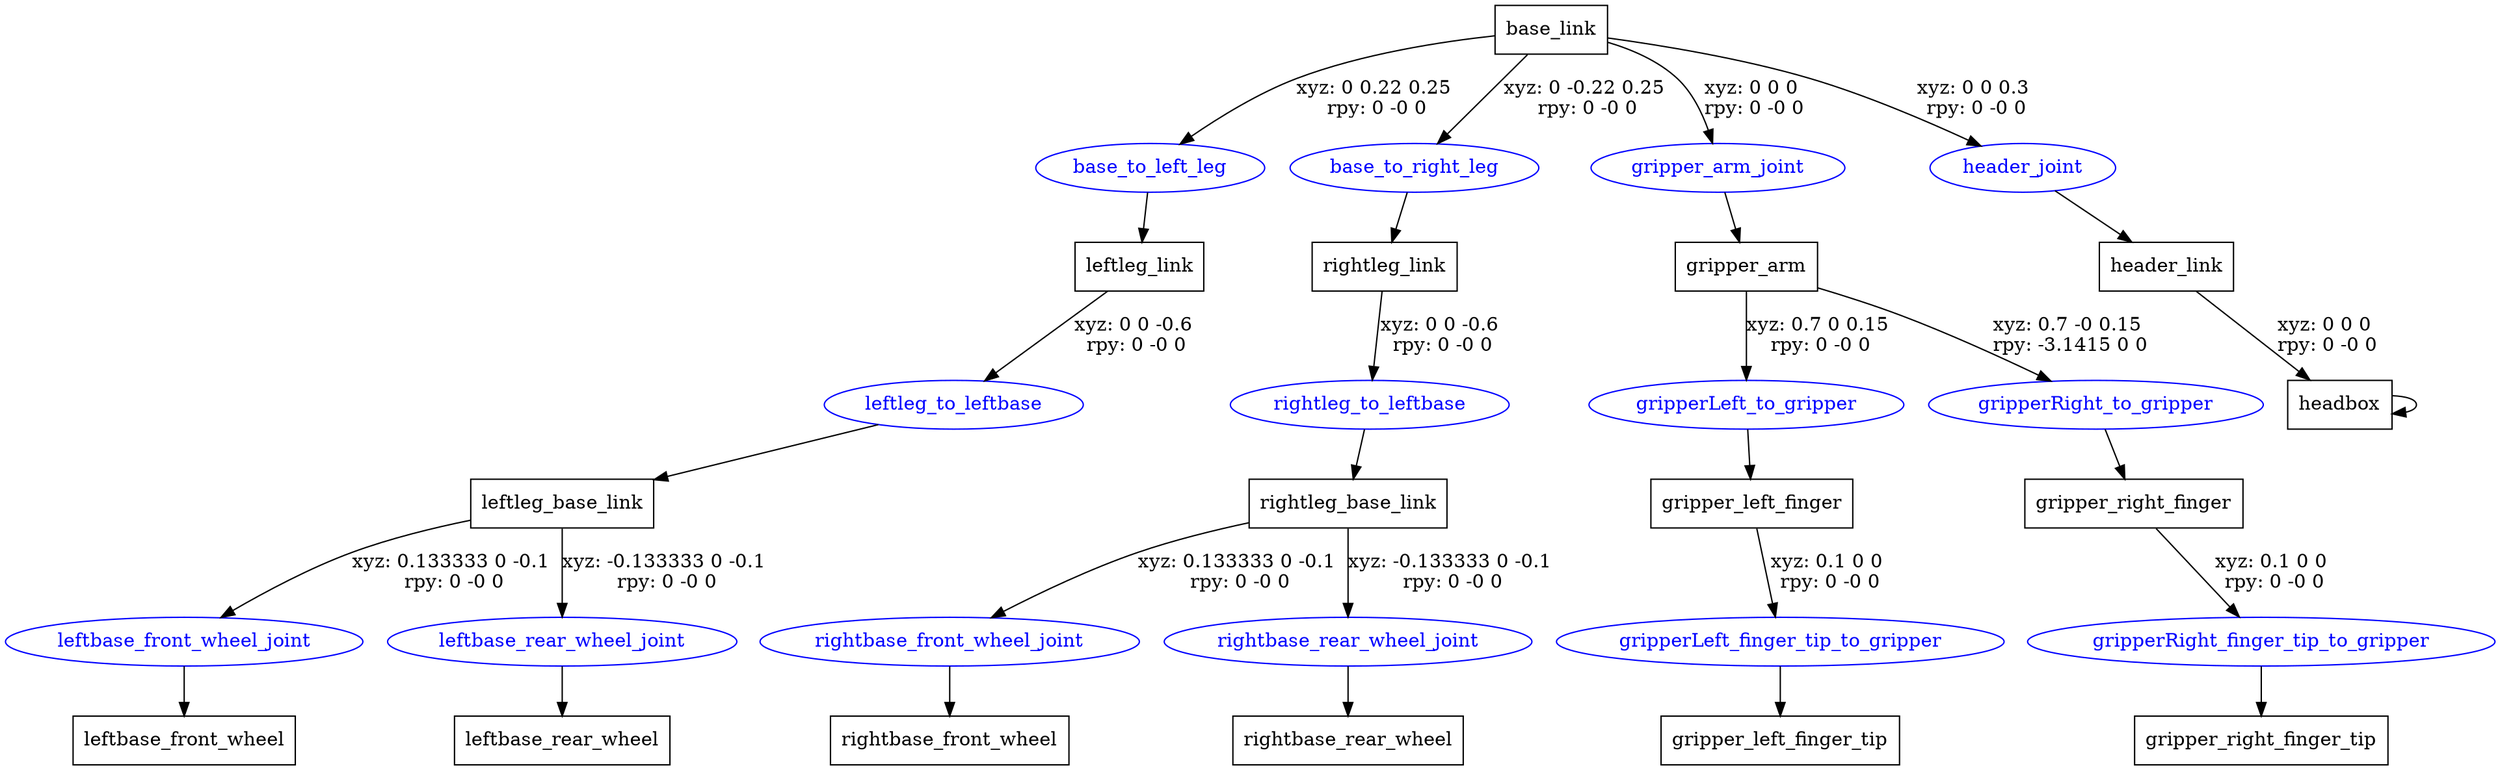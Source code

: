 digraph G {
node [shape=box];
"base_link" [label="base_link"];
"leftleg_link" [label="leftleg_link"];
"leftleg_base_link" [label="leftleg_base_link"];
"leftbase_front_wheel" [label="leftbase_front_wheel"];
"leftbase_rear_wheel" [label="leftbase_rear_wheel"];
"rightleg_link" [label="rightleg_link"];
"rightleg_base_link" [label="rightleg_base_link"];
"rightbase_front_wheel" [label="rightbase_front_wheel"];
"rightbase_rear_wheel" [label="rightbase_rear_wheel"];
"gripper_arm" [label="gripper_arm"];
"gripper_left_finger" [label="gripper_left_finger"];
"gripper_left_finger_tip" [label="gripper_left_finger_tip"];
"gripper_right_finger" [label="gripper_right_finger"];
"gripper_right_finger_tip" [label="gripper_right_finger_tip"];
"header_link" [label="header_link"];
"headbox" [label="headbox"];
node [shape=ellipse, color=blue, fontcolor=blue];
"base_link" -> "base_to_left_leg" [label="xyz: 0 0.22 0.25 \nrpy: 0 -0 0"]
"base_to_left_leg" -> "leftleg_link"
"leftleg_link" -> "leftleg_to_leftbase" [label="xyz: 0 0 -0.6 \nrpy: 0 -0 0"]
"leftleg_to_leftbase" -> "leftleg_base_link"
"leftleg_base_link" -> "leftbase_front_wheel_joint" [label="xyz: 0.133333 0 -0.1 \nrpy: 0 -0 0"]
"leftbase_front_wheel_joint" -> "leftbase_front_wheel"
"leftleg_base_link" -> "leftbase_rear_wheel_joint" [label="xyz: -0.133333 0 -0.1 \nrpy: 0 -0 0"]
"leftbase_rear_wheel_joint" -> "leftbase_rear_wheel"
"base_link" -> "base_to_right_leg" [label="xyz: 0 -0.22 0.25 \nrpy: 0 -0 0"]
"base_to_right_leg" -> "rightleg_link"
"rightleg_link" -> "rightleg_to_leftbase" [label="xyz: 0 0 -0.6 \nrpy: 0 -0 0"]
"rightleg_to_leftbase" -> "rightleg_base_link"
"rightleg_base_link" -> "rightbase_front_wheel_joint" [label="xyz: 0.133333 0 -0.1 \nrpy: 0 -0 0"]
"rightbase_front_wheel_joint" -> "rightbase_front_wheel"
"rightleg_base_link" -> "rightbase_rear_wheel_joint" [label="xyz: -0.133333 0 -0.1 \nrpy: 0 -0 0"]
"rightbase_rear_wheel_joint" -> "rightbase_rear_wheel"
"base_link" -> "gripper_arm_joint" [label="xyz: 0 0 0 \nrpy: 0 -0 0"]
"gripper_arm_joint" -> "gripper_arm"
"gripper_arm" -> "gripperLeft_to_gripper" [label="xyz: 0.7 0 0.15 \nrpy: 0 -0 0"]
"gripperLeft_to_gripper" -> "gripper_left_finger"
"gripper_left_finger" -> "gripperLeft_finger_tip_to_gripper" [label="xyz: 0.1 0 0 \nrpy: 0 -0 0"]
"gripperLeft_finger_tip_to_gripper" -> "gripper_left_finger_tip"
"gripper_arm" -> "gripperRight_to_gripper" [label="xyz: 0.7 -0 0.15 \nrpy: -3.1415 0 0"]
"gripperRight_to_gripper" -> "gripper_right_finger"
"gripper_right_finger" -> "gripperRight_finger_tip_to_gripper" [label="xyz: 0.1 0 0 \nrpy: 0 -0 0"]
"gripperRight_finger_tip_to_gripper" -> "gripper_right_finger_tip"
"base_link" -> "header_joint" [label="xyz: 0 0 0.3 \nrpy: 0 -0 0"]
"header_joint" -> "header_link"
"header_link" -> "headbox" [label="xyz: 0 0 0 \nrpy: 0 -0 0"]
"headbox" -> "headbox"
}
